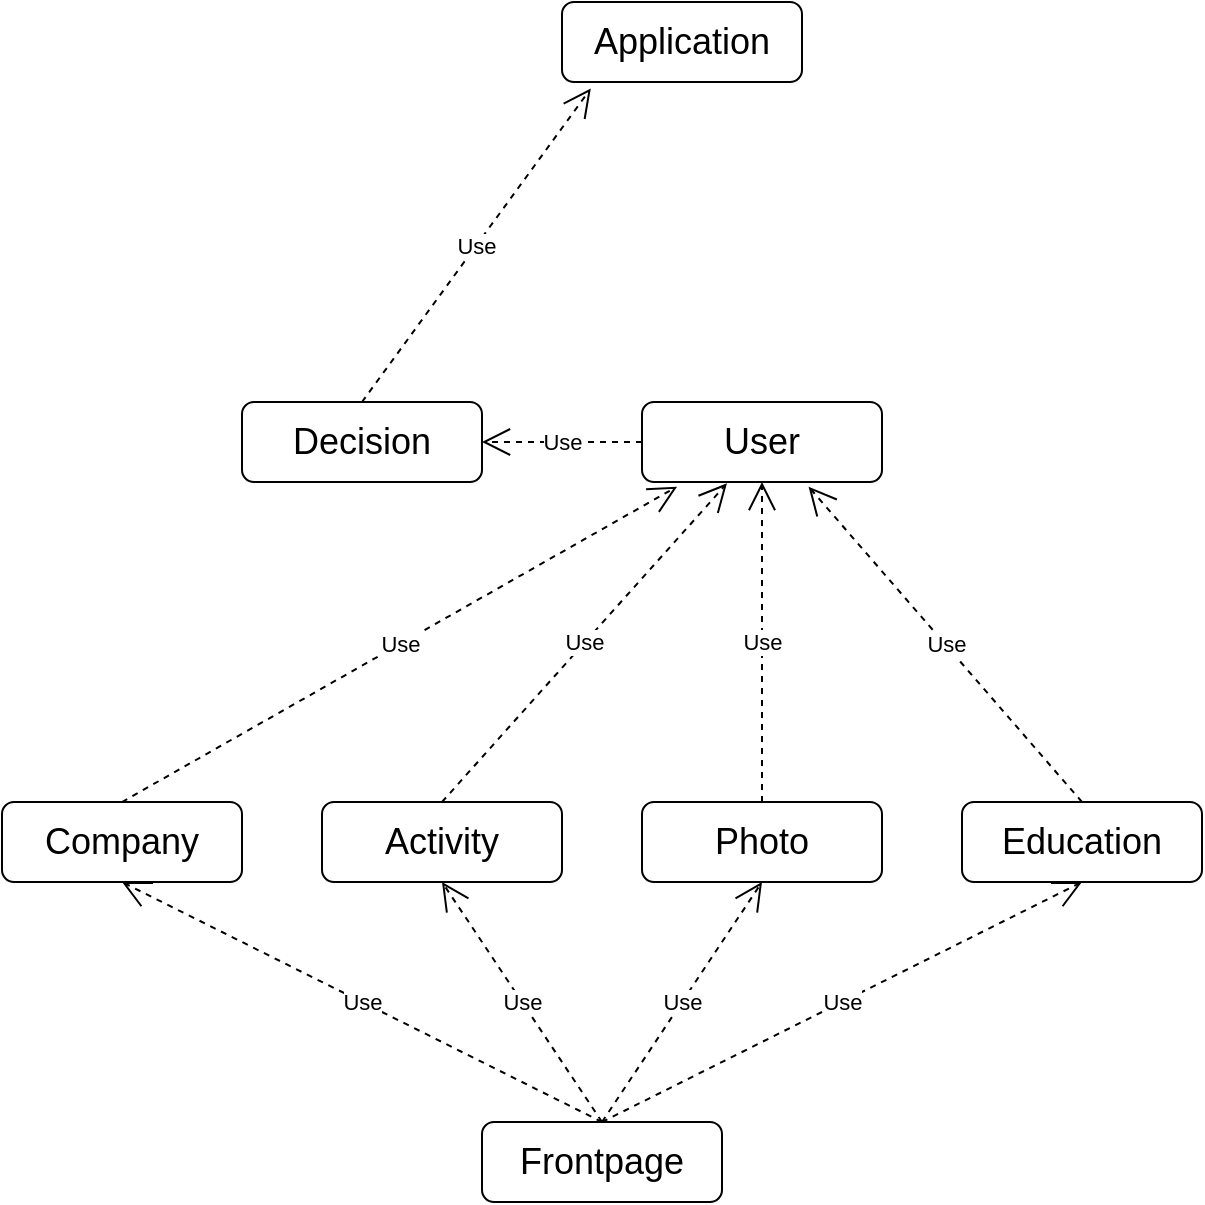 <mxfile version="14.7.6" type="device"><diagram id="gCAqL3BKmCVfiyaP9_9w" name="Page-1"><mxGraphModel dx="1673" dy="2054" grid="1" gridSize="10" guides="1" tooltips="1" connect="1" arrows="1" fold="1" page="1" pageScale="1" pageWidth="827" pageHeight="1169" math="0" shadow="0"><root><mxCell id="0"/><mxCell id="1" parent="0"/><mxCell id="y58lwIgRmakq77UjL6UG-2" value="&lt;font style=&quot;font-size: 18px&quot;&gt;Application&lt;/font&gt;" style="rounded=1;whiteSpace=wrap;html=1;" vertex="1" parent="1"><mxGeometry x="320" y="-40" width="120" height="40" as="geometry"/></mxCell><mxCell id="y58lwIgRmakq77UjL6UG-3" value="&lt;font style=&quot;font-size: 18px&quot;&gt;Decision&lt;/font&gt;" style="rounded=1;whiteSpace=wrap;html=1;" vertex="1" parent="1"><mxGeometry x="160" y="160" width="120" height="40" as="geometry"/></mxCell><mxCell id="y58lwIgRmakq77UjL6UG-4" value="&lt;font style=&quot;font-size: 18px&quot;&gt;User&lt;/font&gt;" style="rounded=1;whiteSpace=wrap;html=1;" vertex="1" parent="1"><mxGeometry x="360" y="160" width="120" height="40" as="geometry"/></mxCell><mxCell id="y58lwIgRmakq77UjL6UG-5" value="Use" style="endArrow=open;endSize=12;dashed=1;html=1;exitX=0.5;exitY=0;exitDx=0;exitDy=0;entryX=0.12;entryY=1.082;entryDx=0;entryDy=0;entryPerimeter=0;" edge="1" parent="1" source="y58lwIgRmakq77UjL6UG-3" target="y58lwIgRmakq77UjL6UG-2"><mxGeometry width="160" relative="1" as="geometry"><mxPoint x="190" y="60" as="sourcePoint"/><mxPoint x="350" y="60" as="targetPoint"/></mxGeometry></mxCell><mxCell id="y58lwIgRmakq77UjL6UG-6" value="Use" style="endArrow=open;endSize=12;dashed=1;html=1;exitX=0;exitY=0.5;exitDx=0;exitDy=0;entryX=1;entryY=0.5;entryDx=0;entryDy=0;" edge="1" parent="1" source="y58lwIgRmakq77UjL6UG-4" target="y58lwIgRmakq77UjL6UG-3"><mxGeometry width="160" relative="1" as="geometry"><mxPoint x="320" y="130" as="sourcePoint"/><mxPoint x="480" y="130" as="targetPoint"/></mxGeometry></mxCell><mxCell id="y58lwIgRmakq77UjL6UG-8" value="&lt;font style=&quot;font-size: 18px&quot;&gt;Company&lt;/font&gt;" style="rounded=1;whiteSpace=wrap;html=1;" vertex="1" parent="1"><mxGeometry x="40" y="360" width="120" height="40" as="geometry"/></mxCell><mxCell id="y58lwIgRmakq77UjL6UG-9" value="&lt;font style=&quot;font-size: 18px&quot;&gt;Photo&lt;/font&gt;" style="rounded=1;whiteSpace=wrap;html=1;" vertex="1" parent="1"><mxGeometry x="360" y="360" width="120" height="40" as="geometry"/></mxCell><mxCell id="y58lwIgRmakq77UjL6UG-10" value="&lt;font style=&quot;font-size: 18px&quot;&gt;Activity&lt;/font&gt;" style="rounded=1;whiteSpace=wrap;html=1;" vertex="1" parent="1"><mxGeometry x="200" y="360" width="120" height="40" as="geometry"/></mxCell><mxCell id="y58lwIgRmakq77UjL6UG-11" value="&lt;font style=&quot;font-size: 18px&quot;&gt;Education&lt;/font&gt;" style="rounded=1;whiteSpace=wrap;html=1;" vertex="1" parent="1"><mxGeometry x="520" y="360" width="120" height="40" as="geometry"/></mxCell><mxCell id="y58lwIgRmakq77UjL6UG-12" value="&lt;font style=&quot;font-size: 18px&quot;&gt;Frontpage&lt;/font&gt;" style="rounded=1;whiteSpace=wrap;html=1;" vertex="1" parent="1"><mxGeometry x="280" y="520" width="120" height="40" as="geometry"/></mxCell><mxCell id="y58lwIgRmakq77UjL6UG-13" value="Use" style="endArrow=open;endSize=12;dashed=1;html=1;exitX=0.5;exitY=0;exitDx=0;exitDy=0;entryX=0.5;entryY=1;entryDx=0;entryDy=0;" edge="1" parent="1" source="y58lwIgRmakq77UjL6UG-9" target="y58lwIgRmakq77UjL6UG-4"><mxGeometry width="160" relative="1" as="geometry"><mxPoint x="-90" y="70" as="sourcePoint"/><mxPoint x="70" y="70" as="targetPoint"/></mxGeometry></mxCell><mxCell id="y58lwIgRmakq77UjL6UG-15" value="Use" style="endArrow=open;endSize=12;dashed=1;html=1;exitX=0.5;exitY=0;exitDx=0;exitDy=0;entryX=0.354;entryY=1.017;entryDx=0;entryDy=0;entryPerimeter=0;" edge="1" parent="1" source="y58lwIgRmakq77UjL6UG-10" target="y58lwIgRmakq77UjL6UG-4"><mxGeometry width="160" relative="1" as="geometry"><mxPoint x="170" y="290" as="sourcePoint"/><mxPoint x="330" y="290" as="targetPoint"/></mxGeometry></mxCell><mxCell id="y58lwIgRmakq77UjL6UG-16" value="Use" style="endArrow=open;endSize=12;dashed=1;html=1;exitX=0.5;exitY=0;exitDx=0;exitDy=0;entryX=0.146;entryY=1.058;entryDx=0;entryDy=0;entryPerimeter=0;" edge="1" parent="1" source="y58lwIgRmakq77UjL6UG-8" target="y58lwIgRmakq77UjL6UG-4"><mxGeometry width="160" relative="1" as="geometry"><mxPoint x="80" y="260" as="sourcePoint"/><mxPoint x="240" y="260" as="targetPoint"/></mxGeometry></mxCell><mxCell id="y58lwIgRmakq77UjL6UG-17" value="Use" style="endArrow=open;endSize=12;dashed=1;html=1;exitX=0.5;exitY=0;exitDx=0;exitDy=0;entryX=0.694;entryY=1.058;entryDx=0;entryDy=0;entryPerimeter=0;" edge="1" parent="1" source="y58lwIgRmakq77UjL6UG-11" target="y58lwIgRmakq77UjL6UG-4"><mxGeometry width="160" relative="1" as="geometry"><mxPoint x="560" y="210" as="sourcePoint"/><mxPoint x="720" y="210" as="targetPoint"/></mxGeometry></mxCell><mxCell id="y58lwIgRmakq77UjL6UG-18" value="Use" style="endArrow=open;endSize=12;dashed=1;html=1;exitX=0.5;exitY=0;exitDx=0;exitDy=0;entryX=0.5;entryY=1;entryDx=0;entryDy=0;" edge="1" parent="1" source="y58lwIgRmakq77UjL6UG-12" target="y58lwIgRmakq77UjL6UG-11"><mxGeometry width="160" relative="1" as="geometry"><mxPoint x="450" y="460" as="sourcePoint"/><mxPoint x="610" y="460" as="targetPoint"/></mxGeometry></mxCell><mxCell id="y58lwIgRmakq77UjL6UG-19" value="Use" style="endArrow=open;endSize=12;dashed=1;html=1;entryX=0.5;entryY=1;entryDx=0;entryDy=0;" edge="1" parent="1" target="y58lwIgRmakq77UjL6UG-9"><mxGeometry width="160" relative="1" as="geometry"><mxPoint x="340" y="520" as="sourcePoint"/><mxPoint x="340" y="440" as="targetPoint"/></mxGeometry></mxCell><mxCell id="y58lwIgRmakq77UjL6UG-20" value="Use" style="endArrow=open;endSize=12;dashed=1;html=1;entryX=0.5;entryY=1;entryDx=0;entryDy=0;" edge="1" parent="1" target="y58lwIgRmakq77UjL6UG-10"><mxGeometry width="160" relative="1" as="geometry"><mxPoint x="340" y="520" as="sourcePoint"/><mxPoint x="380" y="460" as="targetPoint"/></mxGeometry></mxCell><mxCell id="y58lwIgRmakq77UjL6UG-21" value="Use" style="endArrow=open;endSize=12;dashed=1;html=1;entryX=0.5;entryY=1;entryDx=0;entryDy=0;" edge="1" parent="1" target="y58lwIgRmakq77UjL6UG-8"><mxGeometry width="160" relative="1" as="geometry"><mxPoint x="340" y="520" as="sourcePoint"/><mxPoint x="230" y="520" as="targetPoint"/></mxGeometry></mxCell></root></mxGraphModel></diagram></mxfile>